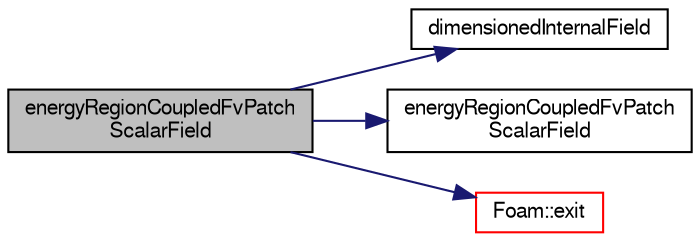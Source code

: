 digraph "energyRegionCoupledFvPatchScalarField"
{
  bgcolor="transparent";
  edge [fontname="FreeSans",fontsize="10",labelfontname="FreeSans",labelfontsize="10"];
  node [fontname="FreeSans",fontsize="10",shape=record];
  rankdir="LR";
  Node5 [label="energyRegionCoupledFvPatch\lScalarField",height=0.2,width=0.4,color="black", fillcolor="grey75", style="filled", fontcolor="black"];
  Node5 -> Node6 [color="midnightblue",fontsize="10",style="solid",fontname="FreeSans"];
  Node6 [label="dimensionedInternalField",height=0.2,width=0.4,color="black",URL="$a38438.html#a942cd19121a46cdc649099eb27c74b18"];
  Node5 -> Node7 [color="midnightblue",fontsize="10",style="solid",fontname="FreeSans"];
  Node7 [label="energyRegionCoupledFvPatch\lScalarField",height=0.2,width=0.4,color="black",URL="$a28962.html#a0e3bb07041468c37819be4d012e5ec89",tooltip="Construct from patch and internal field. "];
  Node5 -> Node8 [color="midnightblue",fontsize="10",style="solid",fontname="FreeSans"];
  Node8 [label="Foam::exit",height=0.2,width=0.4,color="red",URL="$a21124.html#a06ca7250d8e89caf05243ec094843642"];
}
